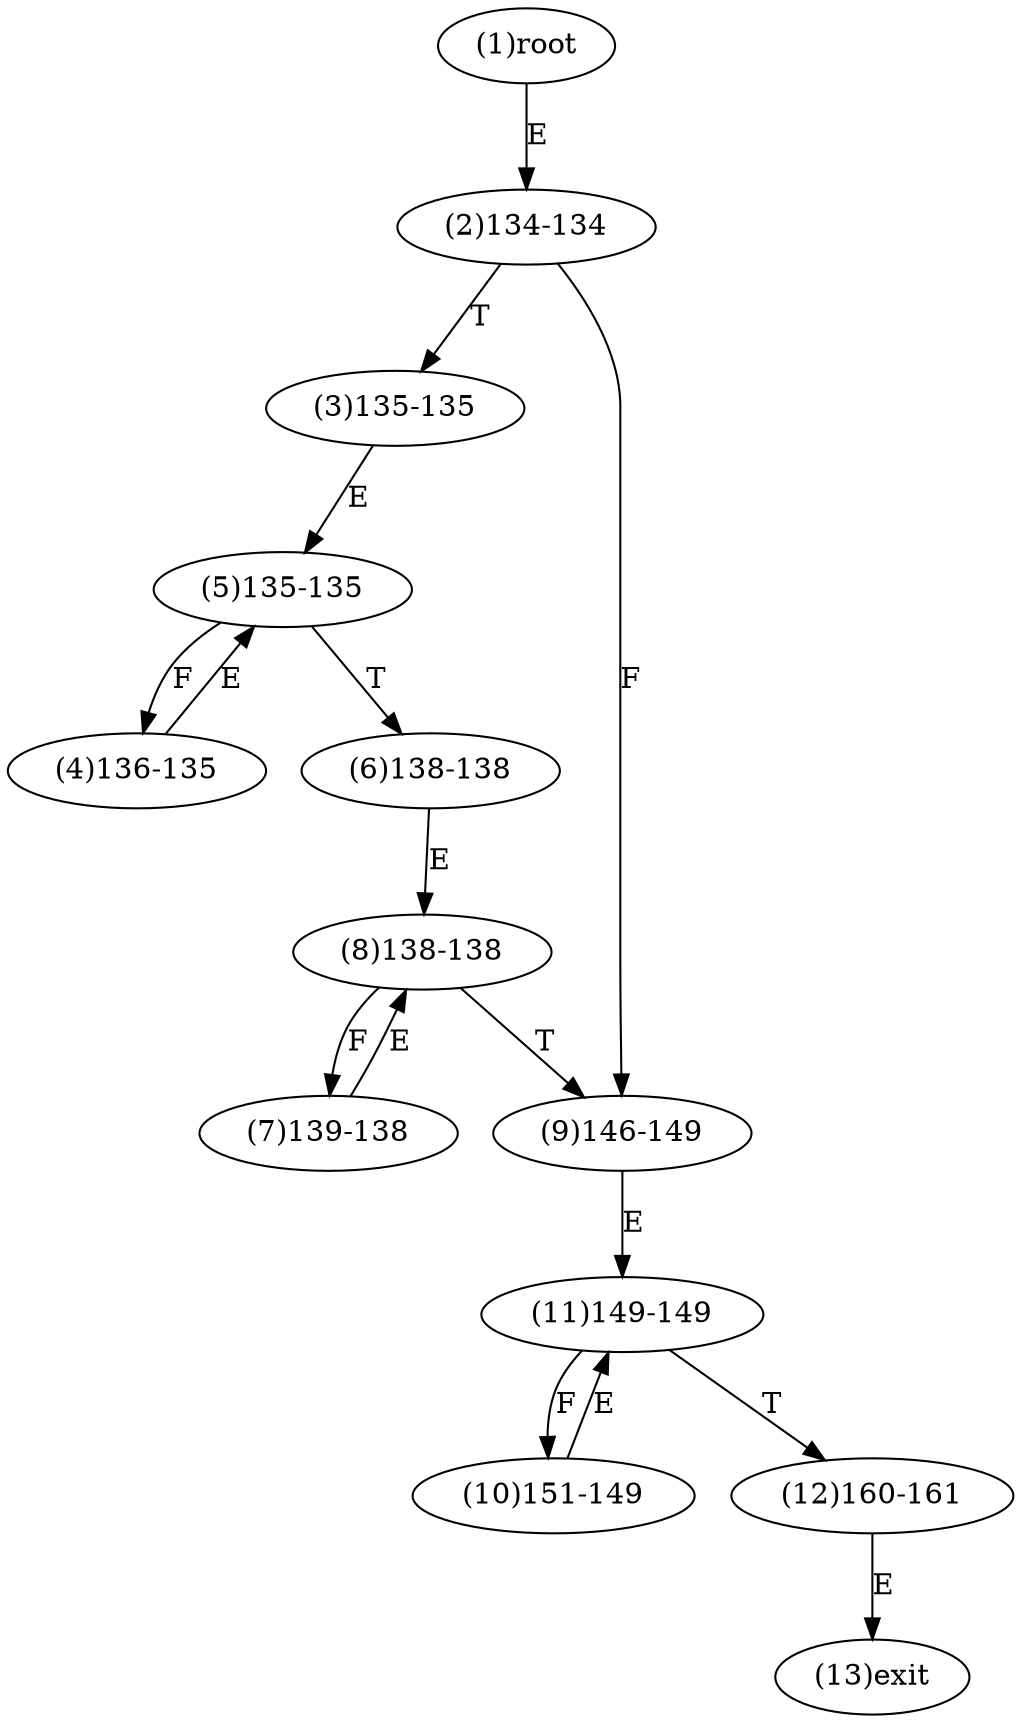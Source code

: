 digraph "" { 
1[ label="(1)root"];
2[ label="(2)134-134"];
3[ label="(3)135-135"];
4[ label="(4)136-135"];
5[ label="(5)135-135"];
6[ label="(6)138-138"];
7[ label="(7)139-138"];
8[ label="(8)138-138"];
9[ label="(9)146-149"];
10[ label="(10)151-149"];
11[ label="(11)149-149"];
12[ label="(12)160-161"];
13[ label="(13)exit"];
1->2[ label="E"];
2->9[ label="F"];
2->3[ label="T"];
3->5[ label="E"];
4->5[ label="E"];
5->4[ label="F"];
5->6[ label="T"];
6->8[ label="E"];
7->8[ label="E"];
8->7[ label="F"];
8->9[ label="T"];
9->11[ label="E"];
10->11[ label="E"];
11->10[ label="F"];
11->12[ label="T"];
12->13[ label="E"];
}
